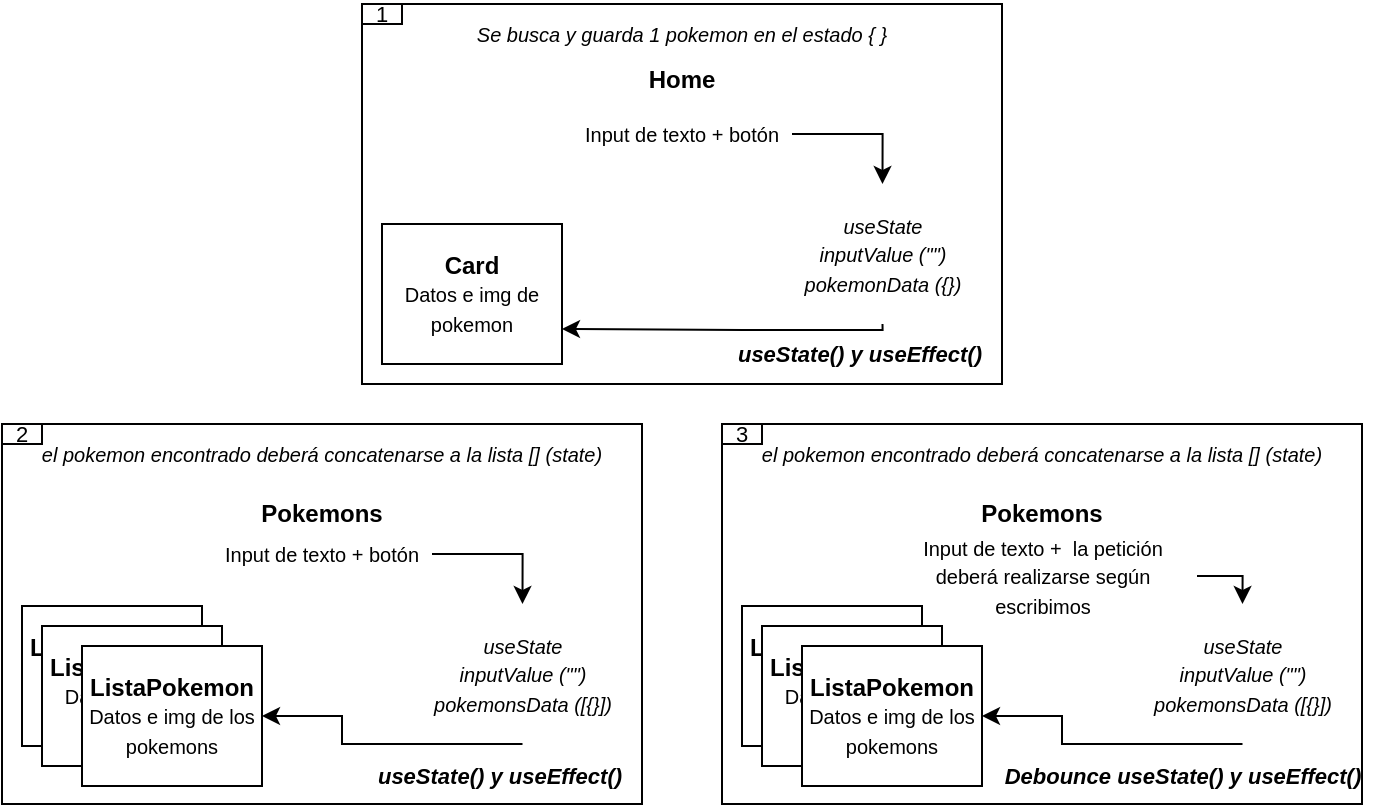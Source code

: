 <mxfile version="15.9.6" type="github">
  <diagram id="HVBfA5njpOnYeU9KZHsN" name="Page-1">
    <mxGraphModel dx="1114" dy="463" grid="1" gridSize="10" guides="1" tooltips="1" connect="1" arrows="1" fold="1" page="1" pageScale="1" pageWidth="827" pageHeight="1169" math="0" shadow="0">
      <root>
        <mxCell id="0" />
        <mxCell id="1" parent="0" />
        <mxCell id="o9f4KpwQg1YmGxY4Iknc-1" value="&lt;b&gt;Home&lt;/b&gt;&lt;br&gt;&lt;br&gt;&lt;br&gt;&lt;br&gt;&lt;br&gt;&lt;br&gt;&lt;br&gt;&lt;br&gt;&lt;br&gt;" style="rounded=0;whiteSpace=wrap;html=1;" vertex="1" parent="1">
          <mxGeometry x="260" y="80" width="320" height="190" as="geometry" />
        </mxCell>
        <mxCell id="o9f4KpwQg1YmGxY4Iknc-11" style="edgeStyle=orthogonalEdgeStyle;rounded=0;orthogonalLoop=1;jettySize=auto;html=1;exitX=1;exitY=0.5;exitDx=0;exitDy=0;entryX=0.5;entryY=0;entryDx=0;entryDy=0;fontSize=10;" edge="1" parent="1" source="o9f4KpwQg1YmGxY4Iknc-2" target="o9f4KpwQg1YmGxY4Iknc-6">
          <mxGeometry relative="1" as="geometry" />
        </mxCell>
        <mxCell id="o9f4KpwQg1YmGxY4Iknc-2" value="&lt;font style=&quot;font-size: 10px&quot;&gt;Input de texto + botón&lt;/font&gt;" style="text;html=1;strokeColor=none;fillColor=none;align=center;verticalAlign=middle;whiteSpace=wrap;rounded=0;" vertex="1" parent="1">
          <mxGeometry x="365" y="130" width="110" height="30" as="geometry" />
        </mxCell>
        <mxCell id="o9f4KpwQg1YmGxY4Iknc-4" value="&lt;b&gt;Card&lt;/b&gt;&lt;br&gt;&lt;font style=&quot;font-size: 10px&quot;&gt;Datos e img de pokemon&lt;/font&gt;" style="rounded=0;whiteSpace=wrap;html=1;" vertex="1" parent="1">
          <mxGeometry x="270" y="190" width="90" height="70" as="geometry" />
        </mxCell>
        <mxCell id="o9f4KpwQg1YmGxY4Iknc-9" style="edgeStyle=orthogonalEdgeStyle;rounded=0;orthogonalLoop=1;jettySize=auto;html=1;exitX=0.5;exitY=1;exitDx=0;exitDy=0;entryX=1;entryY=0.75;entryDx=0;entryDy=0;fontSize=10;" edge="1" parent="1" source="o9f4KpwQg1YmGxY4Iknc-6" target="o9f4KpwQg1YmGxY4Iknc-4">
          <mxGeometry relative="1" as="geometry">
            <Array as="points">
              <mxPoint x="450" y="243" />
              <mxPoint x="380" y="243" />
            </Array>
          </mxGeometry>
        </mxCell>
        <mxCell id="o9f4KpwQg1YmGxY4Iknc-6" value="&lt;i&gt;&lt;font style=&quot;font-size: 10px&quot;&gt;useState&lt;br&gt;inputValue (&quot;&quot;)&lt;br&gt;pokemonData ({})&lt;/font&gt;&lt;/i&gt;" style="text;html=1;strokeColor=none;fillColor=none;align=center;verticalAlign=middle;whiteSpace=wrap;rounded=0;" vertex="1" parent="1">
          <mxGeometry x="470" y="170" width="100.5" height="70" as="geometry" />
        </mxCell>
        <mxCell id="o9f4KpwQg1YmGxY4Iknc-12" value="&lt;b&gt;Pokemons&lt;/b&gt;&lt;br&gt;&lt;br&gt;&lt;br&gt;&lt;br&gt;&lt;br&gt;&lt;br&gt;&lt;br&gt;&lt;br&gt;" style="rounded=0;whiteSpace=wrap;html=1;" vertex="1" parent="1">
          <mxGeometry x="80" y="290" width="320" height="190" as="geometry" />
        </mxCell>
        <mxCell id="o9f4KpwQg1YmGxY4Iknc-13" style="edgeStyle=orthogonalEdgeStyle;rounded=0;orthogonalLoop=1;jettySize=auto;html=1;exitX=1;exitY=0.5;exitDx=0;exitDy=0;entryX=0.5;entryY=0;entryDx=0;entryDy=0;fontSize=10;" edge="1" parent="1" source="o9f4KpwQg1YmGxY4Iknc-14" target="o9f4KpwQg1YmGxY4Iknc-18">
          <mxGeometry relative="1" as="geometry" />
        </mxCell>
        <mxCell id="o9f4KpwQg1YmGxY4Iknc-14" value="&lt;span style=&quot;font-size: 10px&quot;&gt;Input de texto + botón&lt;/span&gt;" style="text;html=1;strokeColor=none;fillColor=none;align=center;verticalAlign=middle;whiteSpace=wrap;rounded=0;" vertex="1" parent="1">
          <mxGeometry x="185" y="340" width="110" height="30" as="geometry" />
        </mxCell>
        <mxCell id="o9f4KpwQg1YmGxY4Iknc-16" value="&lt;b&gt;ListaPokemon&lt;/b&gt;&lt;br&gt;&lt;font style=&quot;font-size: 10px&quot;&gt;Datos e img de pokemon&lt;/font&gt;" style="rounded=0;whiteSpace=wrap;html=1;" vertex="1" parent="1">
          <mxGeometry x="90" y="381" width="90" height="70" as="geometry" />
        </mxCell>
        <mxCell id="o9f4KpwQg1YmGxY4Iknc-25" style="edgeStyle=orthogonalEdgeStyle;rounded=0;orthogonalLoop=1;jettySize=auto;html=1;exitX=0.5;exitY=1;exitDx=0;exitDy=0;fontSize=10;" edge="1" parent="1" source="o9f4KpwQg1YmGxY4Iknc-18" target="o9f4KpwQg1YmGxY4Iknc-23">
          <mxGeometry relative="1" as="geometry">
            <Array as="points">
              <mxPoint x="250" y="450" />
              <mxPoint x="250" y="436" />
            </Array>
          </mxGeometry>
        </mxCell>
        <mxCell id="o9f4KpwQg1YmGxY4Iknc-18" value="&lt;i&gt;&lt;font style=&quot;font-size: 10px&quot;&gt;useState&lt;br&gt;inputValue (&quot;&quot;)&lt;br&gt;pokemonsData ([{}])&lt;/font&gt;&lt;/i&gt;" style="text;html=1;strokeColor=none;fillColor=none;align=center;verticalAlign=middle;whiteSpace=wrap;rounded=0;" vertex="1" parent="1">
          <mxGeometry x="290" y="380" width="100.5" height="70" as="geometry" />
        </mxCell>
        <mxCell id="o9f4KpwQg1YmGxY4Iknc-19" value="&lt;font style=&quot;font-size: 10px&quot;&gt;&lt;i&gt;Se busca y guarda 1 pokemon en el estado { }&lt;/i&gt;&lt;/font&gt;" style="text;html=1;strokeColor=none;fillColor=none;align=center;verticalAlign=middle;whiteSpace=wrap;rounded=0;" vertex="1" parent="1">
          <mxGeometry x="260" y="80" width="320" height="30" as="geometry" />
        </mxCell>
        <mxCell id="o9f4KpwQg1YmGxY4Iknc-20" value="&lt;span style=&quot;font-size: 10px&quot;&gt;&lt;i&gt;el pokemon encontrado deberá concatenarse a la lista [] (state)&lt;/i&gt;&lt;/span&gt;" style="text;html=1;strokeColor=none;fillColor=none;align=center;verticalAlign=middle;whiteSpace=wrap;rounded=0;" vertex="1" parent="1">
          <mxGeometry x="80" y="290" width="320" height="30" as="geometry" />
        </mxCell>
        <mxCell id="o9f4KpwQg1YmGxY4Iknc-22" value="&lt;b&gt;ListaPokemon&lt;/b&gt;&lt;br&gt;&lt;font style=&quot;font-size: 10px&quot;&gt;Datos e img de pokemon&lt;/font&gt;" style="rounded=0;whiteSpace=wrap;html=1;" vertex="1" parent="1">
          <mxGeometry x="100" y="391" width="90" height="70" as="geometry" />
        </mxCell>
        <mxCell id="o9f4KpwQg1YmGxY4Iknc-23" value="&lt;b&gt;ListaPokemon&lt;/b&gt;&lt;br&gt;&lt;font style=&quot;font-size: 10px&quot;&gt;Datos e img de los pokemons&lt;/font&gt;" style="rounded=0;whiteSpace=wrap;html=1;" vertex="1" parent="1">
          <mxGeometry x="120" y="401" width="90" height="70" as="geometry" />
        </mxCell>
        <mxCell id="o9f4KpwQg1YmGxY4Iknc-27" value="&lt;font style=&quot;font-size: 11px&quot;&gt;&lt;b&gt;&lt;i&gt;useState() y useEffect()&lt;/i&gt;&lt;/b&gt;&lt;/font&gt;" style="text;html=1;strokeColor=none;fillColor=none;align=center;verticalAlign=middle;whiteSpace=wrap;rounded=0;fontFamily=Helvetica;fontSize=10;" vertex="1" parent="1">
          <mxGeometry x="424" y="240" width="170" height="30" as="geometry" />
        </mxCell>
        <mxCell id="o9f4KpwQg1YmGxY4Iknc-28" value="&lt;font style=&quot;font-size: 11px&quot;&gt;&lt;b&gt;&lt;i&gt;useState() y useEffect()&lt;/i&gt;&lt;/b&gt;&lt;/font&gt;" style="text;html=1;strokeColor=none;fillColor=none;align=center;verticalAlign=middle;whiteSpace=wrap;rounded=0;fontFamily=Helvetica;fontSize=10;" vertex="1" parent="1">
          <mxGeometry x="244" y="451" width="170" height="30" as="geometry" />
        </mxCell>
        <mxCell id="o9f4KpwQg1YmGxY4Iknc-29" value="&lt;b&gt;Pokemons&lt;/b&gt;&lt;br&gt;&lt;br&gt;&lt;br&gt;&lt;br&gt;&lt;br&gt;&lt;br&gt;&lt;br&gt;&lt;br&gt;" style="rounded=0;whiteSpace=wrap;html=1;" vertex="1" parent="1">
          <mxGeometry x="440" y="290" width="320" height="190" as="geometry" />
        </mxCell>
        <mxCell id="o9f4KpwQg1YmGxY4Iknc-30" style="edgeStyle=orthogonalEdgeStyle;rounded=0;orthogonalLoop=1;jettySize=auto;html=1;exitX=1;exitY=0.5;exitDx=0;exitDy=0;entryX=0.5;entryY=0;entryDx=0;entryDy=0;fontSize=10;" edge="1" parent="1" source="o9f4KpwQg1YmGxY4Iknc-31" target="o9f4KpwQg1YmGxY4Iknc-34">
          <mxGeometry relative="1" as="geometry" />
        </mxCell>
        <mxCell id="o9f4KpwQg1YmGxY4Iknc-31" value="&lt;span style=&quot;font-size: 10px&quot;&gt;Input de texto +&amp;nbsp;&lt;/span&gt;&lt;span style=&quot;font-size: 10px&quot;&gt;&amp;nbsp;la petición deberá realizarse según escribimos&lt;/span&gt;" style="text;html=1;strokeColor=none;fillColor=none;align=center;verticalAlign=middle;whiteSpace=wrap;rounded=0;" vertex="1" parent="1">
          <mxGeometry x="522.5" y="351" width="155" height="30" as="geometry" />
        </mxCell>
        <mxCell id="o9f4KpwQg1YmGxY4Iknc-32" value="&lt;b&gt;ListaPokemon&lt;/b&gt;&lt;br&gt;&lt;font style=&quot;font-size: 10px&quot;&gt;Datos e img de pokemon&lt;/font&gt;" style="rounded=0;whiteSpace=wrap;html=1;" vertex="1" parent="1">
          <mxGeometry x="450" y="381" width="90" height="70" as="geometry" />
        </mxCell>
        <mxCell id="o9f4KpwQg1YmGxY4Iknc-33" style="edgeStyle=orthogonalEdgeStyle;rounded=0;orthogonalLoop=1;jettySize=auto;html=1;exitX=0.5;exitY=1;exitDx=0;exitDy=0;fontSize=10;" edge="1" parent="1" source="o9f4KpwQg1YmGxY4Iknc-34" target="o9f4KpwQg1YmGxY4Iknc-37">
          <mxGeometry relative="1" as="geometry">
            <Array as="points">
              <mxPoint x="610" y="450" />
              <mxPoint x="610" y="436" />
            </Array>
          </mxGeometry>
        </mxCell>
        <mxCell id="o9f4KpwQg1YmGxY4Iknc-34" value="&lt;i&gt;&lt;font style=&quot;font-size: 10px&quot;&gt;useState&lt;br&gt;inputValue (&quot;&quot;)&lt;br&gt;pokemonsData ([{}])&lt;/font&gt;&lt;/i&gt;" style="text;html=1;strokeColor=none;fillColor=none;align=center;verticalAlign=middle;whiteSpace=wrap;rounded=0;" vertex="1" parent="1">
          <mxGeometry x="650" y="380" width="100.5" height="70" as="geometry" />
        </mxCell>
        <mxCell id="o9f4KpwQg1YmGxY4Iknc-35" value="&lt;span style=&quot;font-size: 10px&quot;&gt;&lt;i&gt;el pokemon encontrado deberá concatenarse a la lista [] (state)&lt;/i&gt;&lt;/span&gt;" style="text;html=1;strokeColor=none;fillColor=none;align=center;verticalAlign=middle;whiteSpace=wrap;rounded=0;" vertex="1" parent="1">
          <mxGeometry x="440" y="290" width="320" height="30" as="geometry" />
        </mxCell>
        <mxCell id="o9f4KpwQg1YmGxY4Iknc-36" value="&lt;b&gt;ListaPokemon&lt;/b&gt;&lt;br&gt;&lt;font style=&quot;font-size: 10px&quot;&gt;Datos e img de pokemon&lt;/font&gt;" style="rounded=0;whiteSpace=wrap;html=1;" vertex="1" parent="1">
          <mxGeometry x="460" y="391" width="90" height="70" as="geometry" />
        </mxCell>
        <mxCell id="o9f4KpwQg1YmGxY4Iknc-37" value="&lt;b&gt;ListaPokemon&lt;/b&gt;&lt;br&gt;&lt;font style=&quot;font-size: 10px&quot;&gt;Datos e img de los pokemons&lt;/font&gt;" style="rounded=0;whiteSpace=wrap;html=1;" vertex="1" parent="1">
          <mxGeometry x="480" y="401" width="90" height="70" as="geometry" />
        </mxCell>
        <mxCell id="o9f4KpwQg1YmGxY4Iknc-38" value="&lt;font&gt;&lt;i&gt;&lt;span style=&quot;font-size: 11px&quot;&gt;&lt;b&gt;Debounce &lt;/b&gt;&lt;/span&gt;&lt;b style=&quot;font-size: 11px&quot;&gt;useState() y useEffect()&amp;nbsp;&lt;/b&gt;&lt;/i&gt;&lt;/font&gt;" style="text;html=1;strokeColor=none;fillColor=none;align=center;verticalAlign=middle;whiteSpace=wrap;rounded=0;fontFamily=Helvetica;fontSize=10;" vertex="1" parent="1">
          <mxGeometry x="570" y="451" width="204" height="30" as="geometry" />
        </mxCell>
        <mxCell id="o9f4KpwQg1YmGxY4Iknc-39" value="1" style="text;html=1;strokeColor=#030202;fillColor=none;align=center;verticalAlign=middle;whiteSpace=wrap;rounded=0;fontFamily=Helvetica;fontSize=11;" vertex="1" parent="1">
          <mxGeometry x="260" y="80" width="20" height="10" as="geometry" />
        </mxCell>
        <mxCell id="o9f4KpwQg1YmGxY4Iknc-41" value="2" style="text;html=1;strokeColor=#030202;fillColor=none;align=center;verticalAlign=middle;whiteSpace=wrap;rounded=0;fontFamily=Helvetica;fontSize=11;" vertex="1" parent="1">
          <mxGeometry x="80" y="290" width="20" height="10" as="geometry" />
        </mxCell>
        <mxCell id="o9f4KpwQg1YmGxY4Iknc-42" value="3" style="text;html=1;strokeColor=#030202;fillColor=none;align=center;verticalAlign=middle;whiteSpace=wrap;rounded=0;fontFamily=Helvetica;fontSize=11;" vertex="1" parent="1">
          <mxGeometry x="440" y="290" width="20" height="10" as="geometry" />
        </mxCell>
      </root>
    </mxGraphModel>
  </diagram>
</mxfile>
